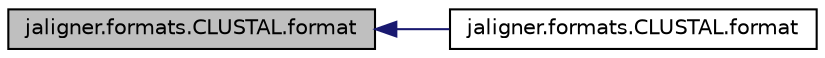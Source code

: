 digraph "jaligner.formats.CLUSTAL.format"
{
  edge [fontname="Helvetica",fontsize="10",labelfontname="Helvetica",labelfontsize="10"];
  node [fontname="Helvetica",fontsize="10",shape=record];
  rankdir="LR";
  Node1 [label="jaligner.formats.CLUSTAL.format",height=0.2,width=0.4,color="black", fillcolor="grey75", style="filled" fontcolor="black"];
  Node1 -> Node2 [dir="back",color="midnightblue",fontsize="10",style="solid"];
  Node2 [label="jaligner.formats.CLUSTAL.format",height=0.2,width=0.4,color="black", fillcolor="white", style="filled",URL="$classjaligner_1_1formats_1_1_c_l_u_s_t_a_l.html#a90a7e27321a5ccc925b3a55684821a54"];
}
